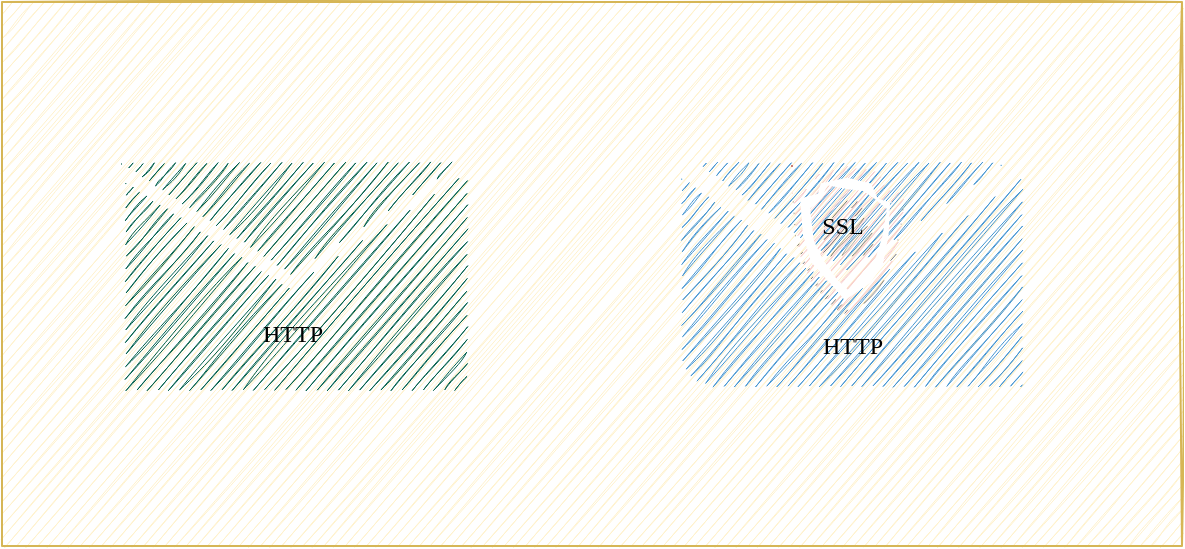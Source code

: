 <mxfile version="15.4.0" type="device"><diagram id="1IzqebRAeDDrjV9WRut-" name="Page-1"><mxGraphModel dx="1106" dy="852" grid="1" gridSize="10" guides="1" tooltips="1" connect="1" arrows="1" fold="1" page="1" pageScale="1" pageWidth="1200" pageHeight="1920" math="0" shadow="0"><root><mxCell id="0"/><mxCell id="1" parent="0"/><mxCell id="qhj7Ffq-dbYNy3xuWEtF-15" value="" style="rounded=0;whiteSpace=wrap;html=1;sketch=1;fillColor=#fff2cc;strokeColor=#d6b656;fontFamily=Comic Sans MS;" vertex="1" parent="1"><mxGeometry x="140" y="238" width="590" height="272" as="geometry"/></mxCell><mxCell id="qhj7Ffq-dbYNy3xuWEtF-6" value="" style="pointerEvents=1;shadow=0;dashed=0;html=1;strokeColor=none;fillColor=#005F4B;labelPosition=center;verticalLabelPosition=bottom;verticalAlign=top;align=center;outlineConnect=0;shape=mxgraph.veeam2.letter;rounded=1;sketch=1;fontFamily=Comic Sans MS;" vertex="1" parent="1"><mxGeometry x="200" y="318" width="170" height="112" as="geometry"/></mxCell><mxCell id="qhj7Ffq-dbYNy3xuWEtF-7" value="" style="shadow=0;dashed=0;html=1;strokeColor=none;fillColor=#4495D1;labelPosition=center;verticalLabelPosition=bottom;verticalAlign=top;align=center;outlineConnect=0;shape=mxgraph.veeam.2d.letter;rounded=1;sketch=1;fontFamily=Comic Sans MS;" vertex="1" parent="1"><mxGeometry x="480" y="318" width="170" height="112" as="geometry"/></mxCell><mxCell id="qhj7Ffq-dbYNy3xuWEtF-5" value="" style="outlineConnect=0;dashed=0;verticalLabelPosition=bottom;verticalAlign=top;align=center;html=1;shape=mxgraph.aws3.ssl_padlock;fillColor=#f8cecc;rounded=1;sketch=1;strokeColor=#b85450;fontFamily=Comic Sans MS;" vertex="1" parent="1"><mxGeometry x="535" y="320" width="55" height="74" as="geometry"/></mxCell><mxCell id="qhj7Ffq-dbYNy3xuWEtF-8" value="SSL" style="text;html=1;align=center;verticalAlign=middle;resizable=0;points=[];autosize=1;strokeColor=none;fillColor=none;rounded=1;sketch=1;fontFamily=Comic Sans MS;" vertex="1" parent="1"><mxGeometry x="540" y="340" width="40" height="20" as="geometry"/></mxCell><mxCell id="qhj7Ffq-dbYNy3xuWEtF-9" style="edgeStyle=orthogonalEdgeStyle;curved=1;rounded=0;orthogonalLoop=1;jettySize=auto;html=1;exitX=0.5;exitY=1;exitDx=0;exitDy=0;exitPerimeter=0;sketch=1;fontFamily=Comic Sans MS;" edge="1" parent="1" source="qhj7Ffq-dbYNy3xuWEtF-5" target="qhj7Ffq-dbYNy3xuWEtF-5"><mxGeometry relative="1" as="geometry"/></mxCell><mxCell id="qhj7Ffq-dbYNy3xuWEtF-12" value="HTTP" style="text;html=1;align=center;verticalAlign=middle;resizable=0;points=[];autosize=1;strokeColor=none;fillColor=none;sketch=1;fontFamily=Comic Sans MS;" vertex="1" parent="1"><mxGeometry x="260" y="394" width="50" height="20" as="geometry"/></mxCell><mxCell id="qhj7Ffq-dbYNy3xuWEtF-13" value="HTTP" style="text;html=1;align=center;verticalAlign=middle;resizable=0;points=[];autosize=1;strokeColor=none;fillColor=none;sketch=1;fontFamily=Comic Sans MS;" vertex="1" parent="1"><mxGeometry x="540" y="400" width="50" height="20" as="geometry"/></mxCell></root></mxGraphModel></diagram></mxfile>